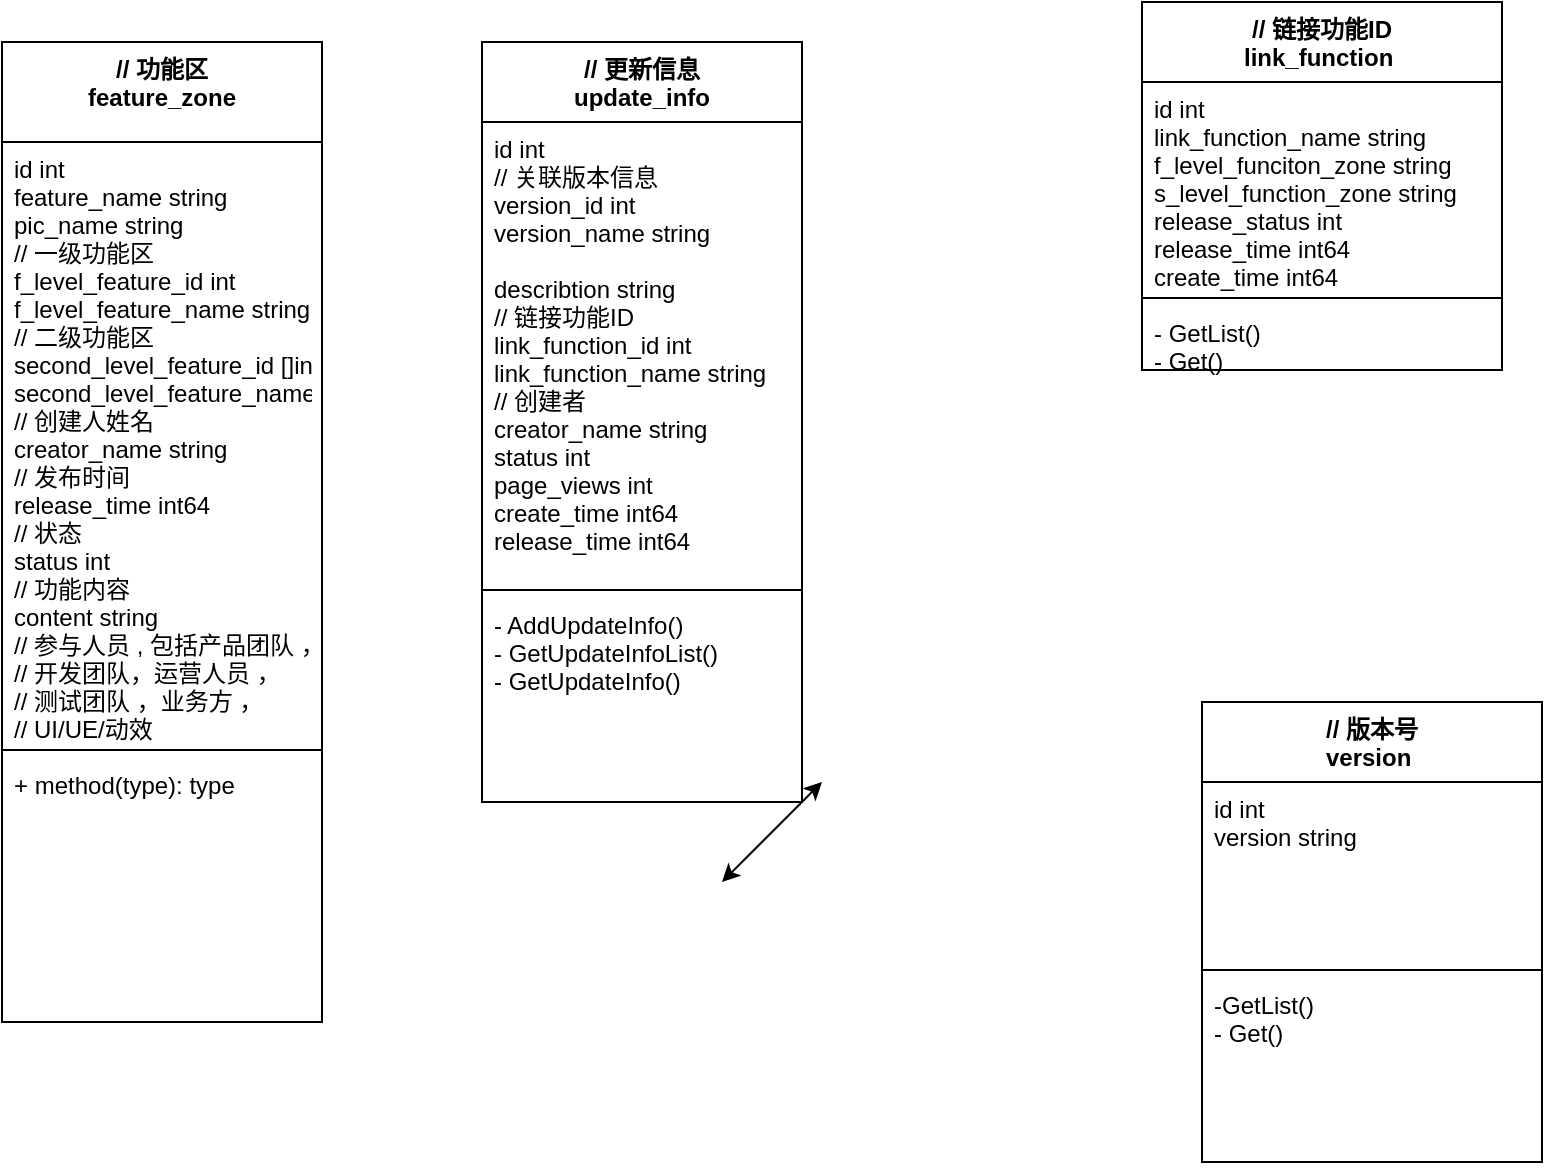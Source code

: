 <mxfile version="14.4.3" type="github">
  <diagram id="C5RBs43oDa-KdzZeNtuy" name="Page-1">
    <mxGraphModel dx="1038" dy="1716" grid="1" gridSize="10" guides="1" tooltips="1" connect="1" arrows="1" fold="1" page="1" pageScale="1" pageWidth="827" pageHeight="1169" math="0" shadow="0">
      <root>
        <mxCell id="WIyWlLk6GJQsqaUBKTNV-0" />
        <mxCell id="WIyWlLk6GJQsqaUBKTNV-1" parent="WIyWlLk6GJQsqaUBKTNV-0" />
        <mxCell id="H7_40uMS-2cokdlfVP3S-10" value="// 更新信息&#xa;update_info" style="swimlane;fontStyle=1;align=center;verticalAlign=top;childLayout=stackLayout;horizontal=1;startSize=40;horizontalStack=0;resizeParent=1;resizeParentMax=0;resizeLast=0;collapsible=1;marginBottom=0;" vertex="1" parent="WIyWlLk6GJQsqaUBKTNV-1">
          <mxGeometry x="290" y="10" width="160" height="380" as="geometry" />
        </mxCell>
        <mxCell id="H7_40uMS-2cokdlfVP3S-11" value="id int &#xa;// 关联版本信息&#xa;version_id int &#xa;version_name string &#xa;&#xa;describtion string &#xa;// 链接功能ID&#xa;link_function_id int &#xa;link_function_name string &#xa;// 创建者&#xa;creator_name string &#xa;status int &#xa;page_views int &#xa;create_time int64&#xa;release_time int64&#xa;" style="text;strokeColor=none;fillColor=none;align=left;verticalAlign=top;spacingLeft=4;spacingRight=4;overflow=hidden;rotatable=0;points=[[0,0.5],[1,0.5]];portConstraint=eastwest;" vertex="1" parent="H7_40uMS-2cokdlfVP3S-10">
          <mxGeometry y="40" width="160" height="230" as="geometry" />
        </mxCell>
        <mxCell id="H7_40uMS-2cokdlfVP3S-12" value="" style="line;strokeWidth=1;fillColor=none;align=left;verticalAlign=middle;spacingTop=-1;spacingLeft=3;spacingRight=3;rotatable=0;labelPosition=right;points=[];portConstraint=eastwest;" vertex="1" parent="H7_40uMS-2cokdlfVP3S-10">
          <mxGeometry y="270" width="160" height="8" as="geometry" />
        </mxCell>
        <mxCell id="H7_40uMS-2cokdlfVP3S-13" value="- AddUpdateInfo() &#xa;- GetUpdateInfoList()&#xa;- GetUpdateInfo()" style="text;strokeColor=none;fillColor=none;align=left;verticalAlign=top;spacingLeft=4;spacingRight=4;overflow=hidden;rotatable=0;points=[[0,0.5],[1,0.5]];portConstraint=eastwest;" vertex="1" parent="H7_40uMS-2cokdlfVP3S-10">
          <mxGeometry y="278" width="160" height="102" as="geometry" />
        </mxCell>
        <mxCell id="H7_40uMS-2cokdlfVP3S-14" value="// 功能区&#xa;feature_zone" style="swimlane;fontStyle=1;align=center;verticalAlign=top;childLayout=stackLayout;horizontal=1;startSize=50;horizontalStack=0;resizeParent=1;resizeParentMax=0;resizeLast=0;collapsible=1;marginBottom=0;" vertex="1" parent="WIyWlLk6GJQsqaUBKTNV-1">
          <mxGeometry x="50" y="10" width="160" height="490" as="geometry" />
        </mxCell>
        <mxCell id="H7_40uMS-2cokdlfVP3S-15" value="id int &#xa;feature_name string &#xa;pic_name string&#xa;// 一级功能区&#xa;f_level_feature_id int&#xa;f_level_feature_name string&#xa;// 二级功能区&#xa;second_level_feature_id []int&#xa;second_level_feature_name []string&#xa;// 创建人姓名&#xa;creator_name string&#xa;// 发布时间&#xa;release_time int64&#xa;// 状态&#xa;status int&#xa;// 功能内容&#xa;content string &#xa;// 参与人员 , 包括产品团队 ，&#xa;// 开发团队，运营人员 ，&#xa;// 测试团队 ，业务方 ，&#xa;// UI/UE/动效&#xa; &#xa;&#xa;&#xa;" style="text;strokeColor=none;fillColor=none;align=left;verticalAlign=top;spacingLeft=4;spacingRight=4;overflow=hidden;rotatable=0;points=[[0,0.5],[1,0.5]];portConstraint=eastwest;" vertex="1" parent="H7_40uMS-2cokdlfVP3S-14">
          <mxGeometry y="50" width="160" height="300" as="geometry" />
        </mxCell>
        <mxCell id="H7_40uMS-2cokdlfVP3S-16" value="" style="line;strokeWidth=1;fillColor=none;align=left;verticalAlign=middle;spacingTop=-1;spacingLeft=3;spacingRight=3;rotatable=0;labelPosition=right;points=[];portConstraint=eastwest;" vertex="1" parent="H7_40uMS-2cokdlfVP3S-14">
          <mxGeometry y="350" width="160" height="8" as="geometry" />
        </mxCell>
        <mxCell id="H7_40uMS-2cokdlfVP3S-17" value="+ method(type): type" style="text;strokeColor=none;fillColor=none;align=left;verticalAlign=top;spacingLeft=4;spacingRight=4;overflow=hidden;rotatable=0;points=[[0,0.5],[1,0.5]];portConstraint=eastwest;" vertex="1" parent="H7_40uMS-2cokdlfVP3S-14">
          <mxGeometry y="358" width="160" height="132" as="geometry" />
        </mxCell>
        <mxCell id="H7_40uMS-2cokdlfVP3S-19" value="// 链接功能ID&#xa;link_function " style="swimlane;fontStyle=1;align=center;verticalAlign=top;childLayout=stackLayout;horizontal=1;startSize=40;horizontalStack=0;resizeParent=1;resizeParentMax=0;resizeLast=0;collapsible=1;marginBottom=0;" vertex="1" parent="WIyWlLk6GJQsqaUBKTNV-1">
          <mxGeometry x="620" y="-10" width="180" height="184" as="geometry" />
        </mxCell>
        <mxCell id="H7_40uMS-2cokdlfVP3S-20" value="id int &#xa;link_function_name string &#xa;f_level_funciton_zone string&#xa;s_level_function_zone string &#xa;release_status int &#xa;release_time int64&#xa;create_time int64" style="text;strokeColor=none;fillColor=none;align=left;verticalAlign=top;spacingLeft=4;spacingRight=4;overflow=hidden;rotatable=0;points=[[0,0.5],[1,0.5]];portConstraint=eastwest;" vertex="1" parent="H7_40uMS-2cokdlfVP3S-19">
          <mxGeometry y="40" width="180" height="104" as="geometry" />
        </mxCell>
        <mxCell id="H7_40uMS-2cokdlfVP3S-21" value="" style="line;strokeWidth=1;fillColor=none;align=left;verticalAlign=middle;spacingTop=-1;spacingLeft=3;spacingRight=3;rotatable=0;labelPosition=right;points=[];portConstraint=eastwest;" vertex="1" parent="H7_40uMS-2cokdlfVP3S-19">
          <mxGeometry y="144" width="180" height="8" as="geometry" />
        </mxCell>
        <mxCell id="H7_40uMS-2cokdlfVP3S-22" value="- GetList()&#xa;- Get()" style="text;strokeColor=none;fillColor=none;align=left;verticalAlign=top;spacingLeft=4;spacingRight=4;overflow=hidden;rotatable=0;points=[[0,0.5],[1,0.5]];portConstraint=eastwest;" vertex="1" parent="H7_40uMS-2cokdlfVP3S-19">
          <mxGeometry y="152" width="180" height="32" as="geometry" />
        </mxCell>
        <mxCell id="H7_40uMS-2cokdlfVP3S-23" value="// 版本号&#xa;version " style="swimlane;fontStyle=1;align=center;verticalAlign=top;childLayout=stackLayout;horizontal=1;startSize=40;horizontalStack=0;resizeParent=1;resizeParentMax=0;resizeLast=0;collapsible=1;marginBottom=0;" vertex="1" parent="WIyWlLk6GJQsqaUBKTNV-1">
          <mxGeometry x="650" y="340" width="170" height="230" as="geometry" />
        </mxCell>
        <mxCell id="H7_40uMS-2cokdlfVP3S-24" value="id int &#xa;version string " style="text;strokeColor=none;fillColor=none;align=left;verticalAlign=top;spacingLeft=4;spacingRight=4;overflow=hidden;rotatable=0;points=[[0,0.5],[1,0.5]];portConstraint=eastwest;" vertex="1" parent="H7_40uMS-2cokdlfVP3S-23">
          <mxGeometry y="40" width="170" height="90" as="geometry" />
        </mxCell>
        <mxCell id="H7_40uMS-2cokdlfVP3S-25" value="" style="line;strokeWidth=1;fillColor=none;align=left;verticalAlign=middle;spacingTop=-1;spacingLeft=3;spacingRight=3;rotatable=0;labelPosition=right;points=[];portConstraint=eastwest;" vertex="1" parent="H7_40uMS-2cokdlfVP3S-23">
          <mxGeometry y="130" width="170" height="8" as="geometry" />
        </mxCell>
        <mxCell id="H7_40uMS-2cokdlfVP3S-26" value="-GetList()&#xa;- Get()" style="text;strokeColor=none;fillColor=none;align=left;verticalAlign=top;spacingLeft=4;spacingRight=4;overflow=hidden;rotatable=0;points=[[0,0.5],[1,0.5]];portConstraint=eastwest;" vertex="1" parent="H7_40uMS-2cokdlfVP3S-23">
          <mxGeometry y="138" width="170" height="92" as="geometry" />
        </mxCell>
        <mxCell id="H7_40uMS-2cokdlfVP3S-27" value="" style="endArrow=classic;startArrow=classic;html=1;" edge="1" parent="WIyWlLk6GJQsqaUBKTNV-1">
          <mxGeometry width="50" height="50" relative="1" as="geometry">
            <mxPoint x="410" y="430" as="sourcePoint" />
            <mxPoint x="460" y="380" as="targetPoint" />
          </mxGeometry>
        </mxCell>
      </root>
    </mxGraphModel>
  </diagram>
</mxfile>

